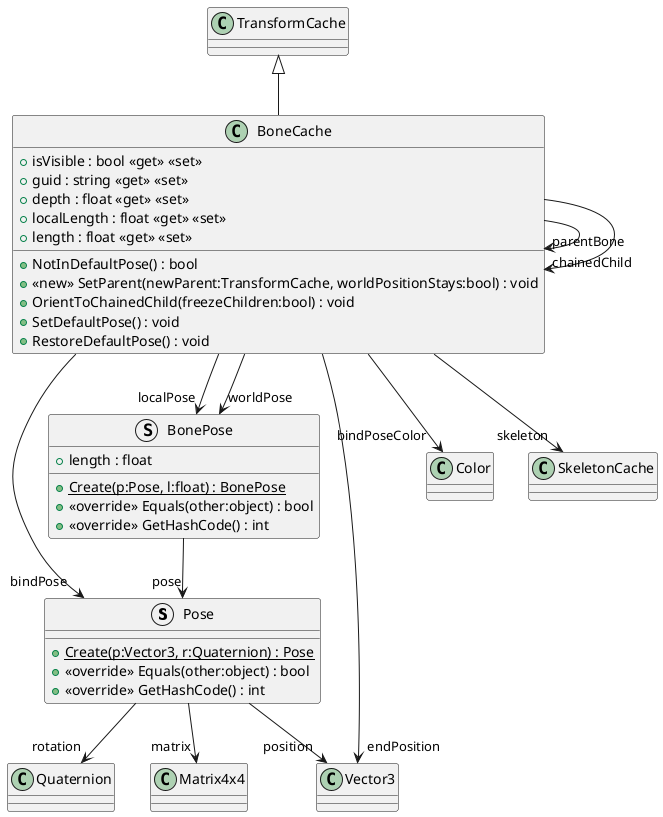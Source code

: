 @startuml
struct Pose {
    + {static} Create(p:Vector3, r:Quaternion) : Pose
    + <<override>> Equals(other:object) : bool
    + <<override>> GetHashCode() : int
}
struct BonePose {
    + length : float
    + {static} Create(p:Pose, l:float) : BonePose
    + <<override>> Equals(other:object) : bool
    + <<override>> GetHashCode() : int
}
class BoneCache {
    + NotInDefaultPose() : bool
    + isVisible : bool <<get>> <<set>>
    + guid : string <<get>> <<set>>
    + depth : float <<get>> <<set>>
    + localLength : float <<get>> <<set>>
    + length : float <<get>> <<set>>
    + <<new>> SetParent(newParent:TransformCache, worldPositionStays:bool) : void
    + OrientToChainedChild(freezeChildren:bool) : void
    + SetDefaultPose() : void
    + RestoreDefaultPose() : void
}
Pose --> "position" Vector3
Pose --> "rotation" Quaternion
Pose --> "matrix" Matrix4x4
BonePose --> "pose" Pose
TransformCache <|-- BoneCache
BoneCache --> "bindPoseColor" Color
BoneCache --> "parentBone" BoneCache
BoneCache --> "skeleton" SkeletonCache
BoneCache --> "chainedChild" BoneCache
BoneCache --> "endPosition" Vector3
BoneCache --> "localPose" BonePose
BoneCache --> "worldPose" BonePose
BoneCache --> "bindPose" Pose
@enduml
